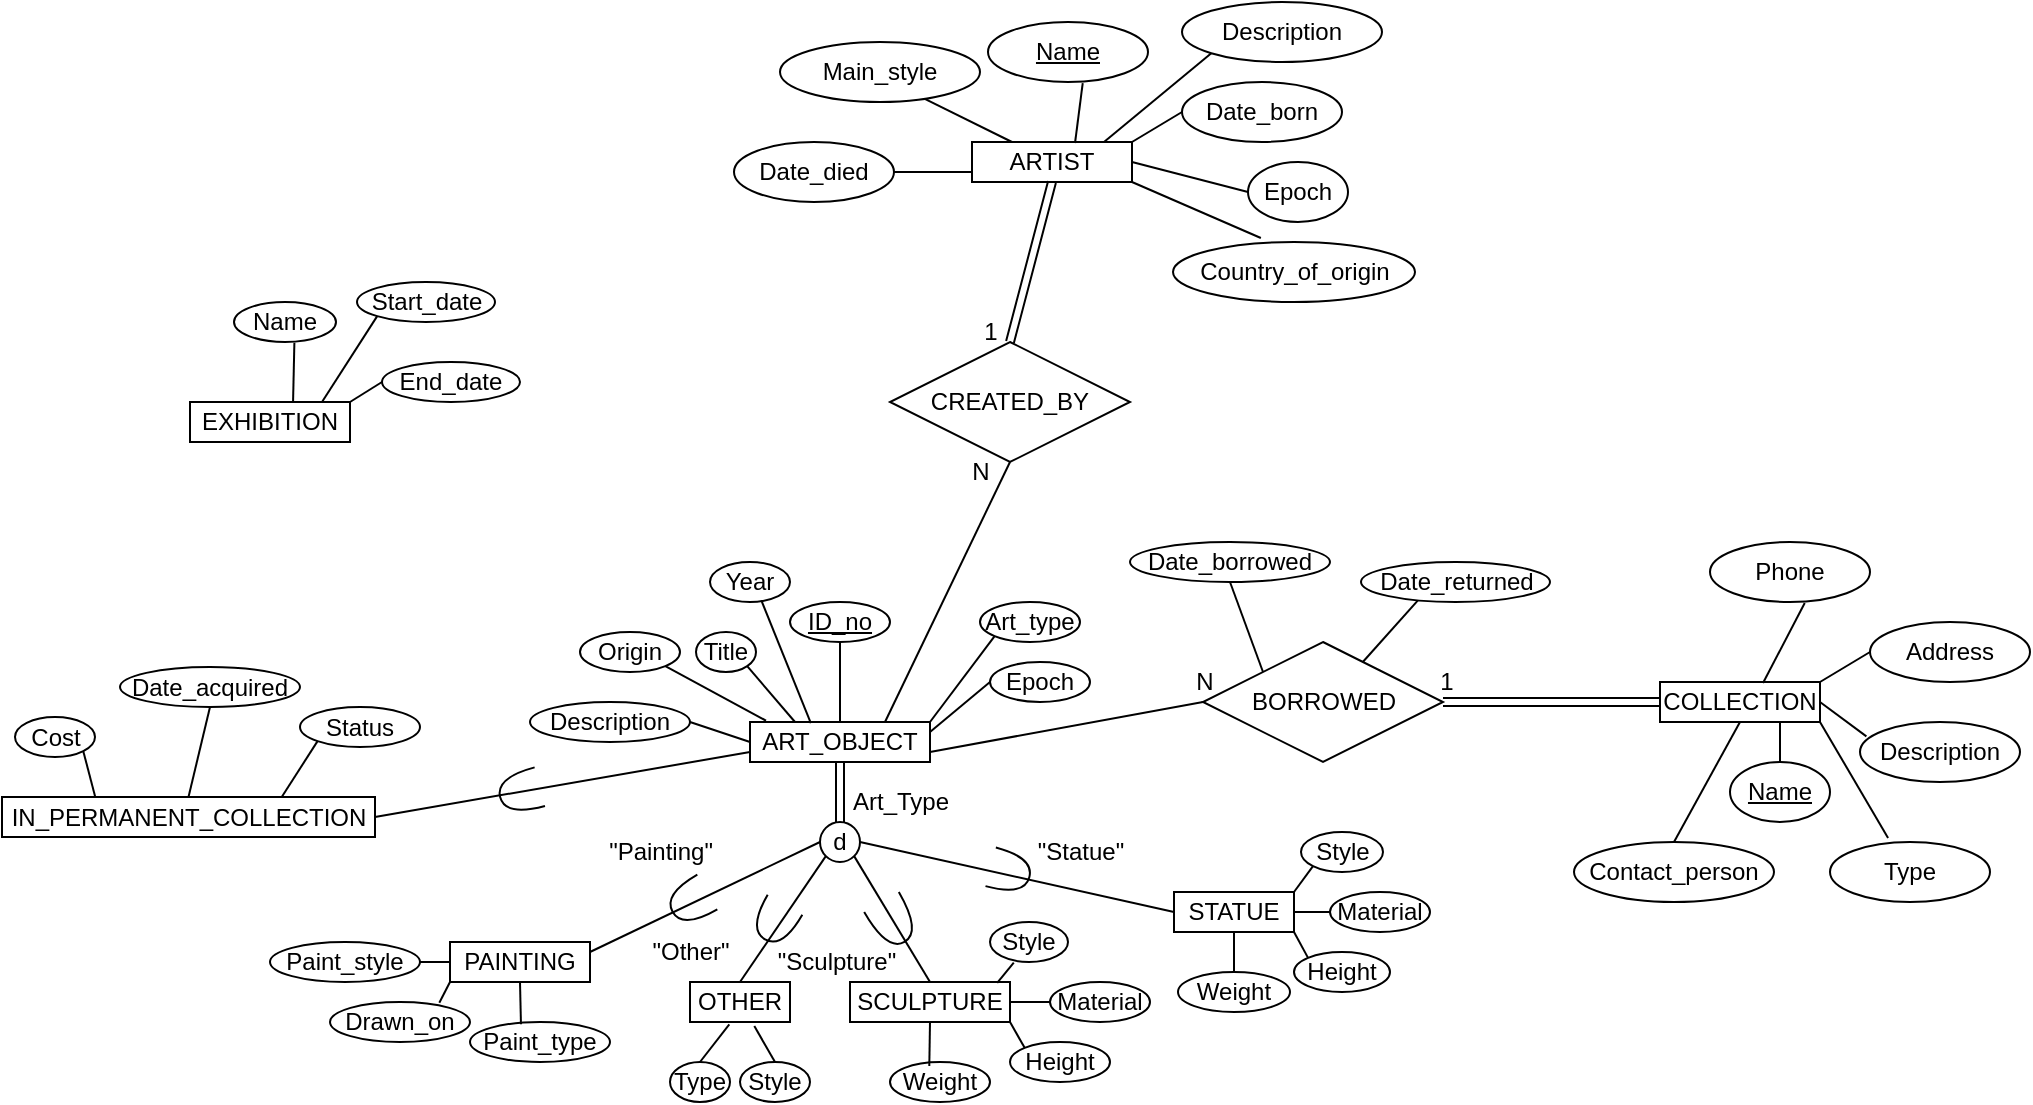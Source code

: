 <mxfile version="20.5.3" type="github">
  <diagram id="R2lEEEUBdFMjLlhIrx00" name="Page-1">
    <mxGraphModel dx="1671" dy="436" grid="1" gridSize="10" guides="1" tooltips="1" connect="1" arrows="1" fold="1" page="1" pageScale="1" pageWidth="850" pageHeight="1100" math="0" shadow="0" extFonts="Permanent Marker^https://fonts.googleapis.com/css?family=Permanent+Marker">
      <root>
        <mxCell id="0" />
        <mxCell id="1" parent="0" />
        <mxCell id="aG9_IfBSH0ol4kUv04LN-1" value="ART_OBJECT" style="rounded=0;whiteSpace=wrap;html=1;" parent="1" vertex="1">
          <mxGeometry x="14" y="570" width="90" height="20" as="geometry" />
        </mxCell>
        <mxCell id="aG9_IfBSH0ol4kUv04LN-3" value="ID_no" style="ellipse;whiteSpace=wrap;html=1;align=center;fontStyle=4;" parent="1" vertex="1">
          <mxGeometry x="34" y="510" width="50" height="20" as="geometry" />
        </mxCell>
        <mxCell id="aG9_IfBSH0ol4kUv04LN-5" value="Year" style="ellipse;whiteSpace=wrap;html=1;align=center;" parent="1" vertex="1">
          <mxGeometry x="-6" y="490" width="40" height="20" as="geometry" />
        </mxCell>
        <mxCell id="aG9_IfBSH0ol4kUv04LN-6" value="Title" style="ellipse;whiteSpace=wrap;html=1;" parent="1" vertex="1">
          <mxGeometry x="-13" y="525" width="30" height="20" as="geometry" />
        </mxCell>
        <mxCell id="aG9_IfBSH0ol4kUv04LN-8" value="Description" style="ellipse;whiteSpace=wrap;html=1;" parent="1" vertex="1">
          <mxGeometry x="-96" y="560" width="80" height="20" as="geometry" />
        </mxCell>
        <mxCell id="aG9_IfBSH0ol4kUv04LN-10" value="" style="endArrow=none;html=1;rounded=0;exitX=1;exitY=0.5;exitDx=0;exitDy=0;entryX=0;entryY=0.5;entryDx=0;entryDy=0;" parent="1" source="aG9_IfBSH0ol4kUv04LN-8" target="aG9_IfBSH0ol4kUv04LN-1" edge="1">
          <mxGeometry width="50" height="50" relative="1" as="geometry">
            <mxPoint x="-16" y="720" as="sourcePoint" />
            <mxPoint x="34" y="670" as="targetPoint" />
          </mxGeometry>
        </mxCell>
        <mxCell id="aG9_IfBSH0ol4kUv04LN-12" value="" style="endArrow=none;html=1;rounded=0;entryX=0.5;entryY=1;entryDx=0;entryDy=0;exitX=0.5;exitY=0;exitDx=0;exitDy=0;" parent="1" source="aG9_IfBSH0ol4kUv04LN-1" target="aG9_IfBSH0ol4kUv04LN-3" edge="1">
          <mxGeometry width="50" height="50" relative="1" as="geometry">
            <mxPoint x="-16" y="720" as="sourcePoint" />
            <mxPoint x="34" y="670" as="targetPoint" />
          </mxGeometry>
        </mxCell>
        <mxCell id="aG9_IfBSH0ol4kUv04LN-15" value="PAINTING" style="rounded=0;whiteSpace=wrap;html=1;" parent="1" vertex="1">
          <mxGeometry x="-136" y="680" width="70" height="20" as="geometry" />
        </mxCell>
        <mxCell id="aG9_IfBSH0ol4kUv04LN-16" value="SCULPTURE" style="rounded=0;whiteSpace=wrap;html=1;" parent="1" vertex="1">
          <mxGeometry x="64" y="700" width="80" height="20" as="geometry" />
        </mxCell>
        <mxCell id="aG9_IfBSH0ol4kUv04LN-17" value="STATUE" style="rounded=0;whiteSpace=wrap;html=1;" parent="1" vertex="1">
          <mxGeometry x="226" y="655" width="60" height="20" as="geometry" />
        </mxCell>
        <mxCell id="aG9_IfBSH0ol4kUv04LN-18" value="Paint_type" style="ellipse;whiteSpace=wrap;html=1;" parent="1" vertex="1">
          <mxGeometry x="-126" y="720" width="70" height="20" as="geometry" />
        </mxCell>
        <mxCell id="aG9_IfBSH0ol4kUv04LN-19" value="Paint_style" style="ellipse;whiteSpace=wrap;html=1;" parent="1" vertex="1">
          <mxGeometry x="-226" y="680" width="75" height="20" as="geometry" />
        </mxCell>
        <mxCell id="aG9_IfBSH0ol4kUv04LN-20" value="Drawn_on" style="ellipse;whiteSpace=wrap;html=1;" parent="1" vertex="1">
          <mxGeometry x="-196" y="710" width="70" height="20" as="geometry" />
        </mxCell>
        <mxCell id="aG9_IfBSH0ol4kUv04LN-21" value="" style="endArrow=none;html=1;rounded=0;exitX=1;exitY=0.5;exitDx=0;exitDy=0;entryX=0;entryY=0.5;entryDx=0;entryDy=0;" parent="1" source="aG9_IfBSH0ol4kUv04LN-19" target="aG9_IfBSH0ol4kUv04LN-15" edge="1">
          <mxGeometry width="50" height="50" relative="1" as="geometry">
            <mxPoint x="-76" y="780" as="sourcePoint" />
            <mxPoint x="-26" y="730" as="targetPoint" />
          </mxGeometry>
        </mxCell>
        <mxCell id="aG9_IfBSH0ol4kUv04LN-22" value="" style="endArrow=none;html=1;rounded=0;exitX=0.781;exitY=0.017;exitDx=0;exitDy=0;exitPerimeter=0;entryX=0;entryY=1;entryDx=0;entryDy=0;" parent="1" source="aG9_IfBSH0ol4kUv04LN-20" target="aG9_IfBSH0ol4kUv04LN-15" edge="1">
          <mxGeometry width="50" height="50" relative="1" as="geometry">
            <mxPoint x="-76" y="780" as="sourcePoint" />
            <mxPoint x="-26" y="730" as="targetPoint" />
          </mxGeometry>
        </mxCell>
        <mxCell id="aG9_IfBSH0ol4kUv04LN-23" value="" style="endArrow=none;html=1;rounded=0;entryX=0.5;entryY=1;entryDx=0;entryDy=0;exitX=0.364;exitY=0.058;exitDx=0;exitDy=0;exitPerimeter=0;" parent="1" source="aG9_IfBSH0ol4kUv04LN-18" target="aG9_IfBSH0ol4kUv04LN-15" edge="1">
          <mxGeometry width="50" height="50" relative="1" as="geometry">
            <mxPoint x="-76" y="780" as="sourcePoint" />
            <mxPoint x="-26" y="730" as="targetPoint" />
          </mxGeometry>
        </mxCell>
        <mxCell id="aG9_IfBSH0ol4kUv04LN-24" value="Material" style="ellipse;whiteSpace=wrap;html=1;" parent="1" vertex="1">
          <mxGeometry x="164" y="700" width="50" height="20" as="geometry" />
        </mxCell>
        <mxCell id="aG9_IfBSH0ol4kUv04LN-25" value="Height" style="ellipse;whiteSpace=wrap;html=1;" parent="1" vertex="1">
          <mxGeometry x="144" y="730" width="50" height="20" as="geometry" />
        </mxCell>
        <mxCell id="aG9_IfBSH0ol4kUv04LN-26" value="Weight" style="ellipse;whiteSpace=wrap;html=1;" parent="1" vertex="1">
          <mxGeometry x="84" y="740" width="50" height="20" as="geometry" />
        </mxCell>
        <mxCell id="aG9_IfBSH0ol4kUv04LN-27" value="Style" style="ellipse;whiteSpace=wrap;html=1;" parent="1" vertex="1">
          <mxGeometry x="134" y="670" width="39" height="20" as="geometry" />
        </mxCell>
        <mxCell id="aG9_IfBSH0ol4kUv04LN-28" value="" style="endArrow=none;html=1;rounded=0;entryX=0.5;entryY=1;entryDx=0;entryDy=0;exitX=0.393;exitY=0.1;exitDx=0;exitDy=0;exitPerimeter=0;" parent="1" source="aG9_IfBSH0ol4kUv04LN-26" target="aG9_IfBSH0ol4kUv04LN-16" edge="1">
          <mxGeometry width="50" height="50" relative="1" as="geometry">
            <mxPoint x="64" y="840" as="sourcePoint" />
            <mxPoint x="114" y="790" as="targetPoint" />
          </mxGeometry>
        </mxCell>
        <mxCell id="aG9_IfBSH0ol4kUv04LN-29" value="" style="endArrow=none;html=1;rounded=0;entryX=1;entryY=1;entryDx=0;entryDy=0;exitX=0;exitY=0;exitDx=0;exitDy=0;" parent="1" source="aG9_IfBSH0ol4kUv04LN-25" target="aG9_IfBSH0ol4kUv04LN-16" edge="1">
          <mxGeometry width="50" height="50" relative="1" as="geometry">
            <mxPoint x="64" y="840" as="sourcePoint" />
            <mxPoint x="114" y="790" as="targetPoint" />
          </mxGeometry>
        </mxCell>
        <mxCell id="aG9_IfBSH0ol4kUv04LN-30" value="" style="endArrow=none;html=1;rounded=0;entryX=1;entryY=0.5;entryDx=0;entryDy=0;exitX=0;exitY=0.5;exitDx=0;exitDy=0;" parent="1" source="aG9_IfBSH0ol4kUv04LN-24" target="aG9_IfBSH0ol4kUv04LN-16" edge="1">
          <mxGeometry width="50" height="50" relative="1" as="geometry">
            <mxPoint x="64" y="840" as="sourcePoint" />
            <mxPoint x="114" y="790" as="targetPoint" />
          </mxGeometry>
        </mxCell>
        <mxCell id="aG9_IfBSH0ol4kUv04LN-31" value="" style="endArrow=none;html=1;rounded=0;entryX=0.305;entryY=1.017;entryDx=0;entryDy=0;entryPerimeter=0;exitX=0.92;exitY=0.02;exitDx=0;exitDy=0;exitPerimeter=0;" parent="1" source="aG9_IfBSH0ol4kUv04LN-16" target="aG9_IfBSH0ol4kUv04LN-27" edge="1">
          <mxGeometry width="50" height="50" relative="1" as="geometry">
            <mxPoint x="64" y="840" as="sourcePoint" />
            <mxPoint x="114" y="790" as="targetPoint" />
          </mxGeometry>
        </mxCell>
        <mxCell id="aG9_IfBSH0ol4kUv04LN-32" value="OTHER" style="rounded=0;whiteSpace=wrap;html=1;" parent="1" vertex="1">
          <mxGeometry x="-16" y="700" width="50" height="20" as="geometry" />
        </mxCell>
        <mxCell id="aG9_IfBSH0ol4kUv04LN-33" value="Type" style="ellipse;whiteSpace=wrap;html=1;" parent="1" vertex="1">
          <mxGeometry x="-26" y="740" width="30" height="20" as="geometry" />
        </mxCell>
        <mxCell id="aG9_IfBSH0ol4kUv04LN-35" value="Style" style="ellipse;whiteSpace=wrap;html=1;" parent="1" vertex="1">
          <mxGeometry x="9" y="740" width="35" height="20" as="geometry" />
        </mxCell>
        <mxCell id="aG9_IfBSH0ol4kUv04LN-36" value="" style="endArrow=none;html=1;rounded=0;exitX=0.5;exitY=0;exitDx=0;exitDy=0;entryX=0.393;entryY=1.058;entryDx=0;entryDy=0;entryPerimeter=0;" parent="1" source="aG9_IfBSH0ol4kUv04LN-33" target="aG9_IfBSH0ol4kUv04LN-32" edge="1">
          <mxGeometry width="50" height="50" relative="1" as="geometry">
            <mxPoint x="24" y="750" as="sourcePoint" />
            <mxPoint x="74" y="700" as="targetPoint" />
          </mxGeometry>
        </mxCell>
        <mxCell id="aG9_IfBSH0ol4kUv04LN-37" value="" style="endArrow=none;html=1;rounded=0;exitX=0.5;exitY=0;exitDx=0;exitDy=0;entryX=0.643;entryY=1.1;entryDx=0;entryDy=0;entryPerimeter=0;" parent="1" source="aG9_IfBSH0ol4kUv04LN-35" target="aG9_IfBSH0ol4kUv04LN-32" edge="1">
          <mxGeometry width="50" height="50" relative="1" as="geometry">
            <mxPoint x="24" y="750" as="sourcePoint" />
            <mxPoint x="74" y="700" as="targetPoint" />
          </mxGeometry>
        </mxCell>
        <mxCell id="4bkVH7N1i63I4MIoj6SS-14" value="COLLECTION" style="rounded=0;whiteSpace=wrap;html=1;" parent="1" vertex="1">
          <mxGeometry x="469" y="550" width="80" height="20" as="geometry" />
        </mxCell>
        <mxCell id="4bkVH7N1i63I4MIoj6SS-15" value="Contact_person" style="ellipse;whiteSpace=wrap;html=1;align=center;" parent="1" vertex="1">
          <mxGeometry x="426" y="630" width="100" height="30" as="geometry" />
        </mxCell>
        <mxCell id="4bkVH7N1i63I4MIoj6SS-16" value="Phone" style="ellipse;whiteSpace=wrap;html=1;align=center;" parent="1" vertex="1">
          <mxGeometry x="494" y="480" width="80" height="30" as="geometry" />
        </mxCell>
        <mxCell id="4bkVH7N1i63I4MIoj6SS-17" value="Address" style="ellipse;whiteSpace=wrap;html=1;align=center;" parent="1" vertex="1">
          <mxGeometry x="574" y="520" width="80" height="30" as="geometry" />
        </mxCell>
        <mxCell id="4bkVH7N1i63I4MIoj6SS-18" value="Description" style="ellipse;whiteSpace=wrap;html=1;align=center;" parent="1" vertex="1">
          <mxGeometry x="569" y="570" width="80" height="30" as="geometry" />
        </mxCell>
        <mxCell id="4bkVH7N1i63I4MIoj6SS-19" value="Type" style="ellipse;whiteSpace=wrap;html=1;align=center;" parent="1" vertex="1">
          <mxGeometry x="554" y="630" width="80" height="30" as="geometry" />
        </mxCell>
        <mxCell id="4bkVH7N1i63I4MIoj6SS-20" value="&lt;u&gt;Name&lt;/u&gt;" style="ellipse;whiteSpace=wrap;html=1;align=center;" parent="1" vertex="1">
          <mxGeometry x="504" y="590" width="50" height="30" as="geometry" />
        </mxCell>
        <mxCell id="4bkVH7N1i63I4MIoj6SS-21" value="" style="endArrow=none;html=1;rounded=0;exitX=0.5;exitY=0;exitDx=0;exitDy=0;entryX=0.5;entryY=1;entryDx=0;entryDy=0;" parent="1" source="4bkVH7N1i63I4MIoj6SS-15" target="4bkVH7N1i63I4MIoj6SS-14" edge="1">
          <mxGeometry relative="1" as="geometry">
            <mxPoint x="454" y="606" as="sourcePoint" />
            <mxPoint x="534" y="576" as="targetPoint" />
          </mxGeometry>
        </mxCell>
        <mxCell id="4bkVH7N1i63I4MIoj6SS-22" value="" style="endArrow=none;html=1;rounded=0;entryX=0.5;entryY=0;entryDx=0;entryDy=0;exitX=0.75;exitY=1;exitDx=0;exitDy=0;" parent="1" source="4bkVH7N1i63I4MIoj6SS-14" target="4bkVH7N1i63I4MIoj6SS-20" edge="1">
          <mxGeometry relative="1" as="geometry">
            <mxPoint x="374" y="576" as="sourcePoint" />
            <mxPoint x="534" y="576" as="targetPoint" />
          </mxGeometry>
        </mxCell>
        <mxCell id="4bkVH7N1i63I4MIoj6SS-23" value="" style="endArrow=none;html=1;rounded=0;exitX=0.363;exitY=-0.067;exitDx=0;exitDy=0;exitPerimeter=0;entryX=1;entryY=1;entryDx=0;entryDy=0;" parent="1" source="4bkVH7N1i63I4MIoj6SS-19" target="4bkVH7N1i63I4MIoj6SS-14" edge="1">
          <mxGeometry relative="1" as="geometry">
            <mxPoint x="374" y="576" as="sourcePoint" />
            <mxPoint x="534" y="576" as="targetPoint" />
          </mxGeometry>
        </mxCell>
        <mxCell id="4bkVH7N1i63I4MIoj6SS-24" value="" style="endArrow=none;html=1;rounded=0;exitX=0.644;exitY=0.025;exitDx=0;exitDy=0;exitPerimeter=0;entryX=0.592;entryY=1.017;entryDx=0;entryDy=0;entryPerimeter=0;" parent="1" source="4bkVH7N1i63I4MIoj6SS-14" target="4bkVH7N1i63I4MIoj6SS-16" edge="1">
          <mxGeometry relative="1" as="geometry">
            <mxPoint x="374" y="576" as="sourcePoint" />
            <mxPoint x="534" y="576" as="targetPoint" />
          </mxGeometry>
        </mxCell>
        <mxCell id="4bkVH7N1i63I4MIoj6SS-25" value="" style="endArrow=none;html=1;rounded=0;exitX=1;exitY=0;exitDx=0;exitDy=0;entryX=0;entryY=0.5;entryDx=0;entryDy=0;" parent="1" source="4bkVH7N1i63I4MIoj6SS-14" target="4bkVH7N1i63I4MIoj6SS-17" edge="1">
          <mxGeometry relative="1" as="geometry">
            <mxPoint x="374" y="576" as="sourcePoint" />
            <mxPoint x="534" y="576" as="targetPoint" />
          </mxGeometry>
        </mxCell>
        <mxCell id="4bkVH7N1i63I4MIoj6SS-26" value="" style="endArrow=none;html=1;rounded=0;exitX=1;exitY=0.5;exitDx=0;exitDy=0;entryX=0.04;entryY=0.239;entryDx=0;entryDy=0;entryPerimeter=0;" parent="1" source="4bkVH7N1i63I4MIoj6SS-14" target="4bkVH7N1i63I4MIoj6SS-18" edge="1">
          <mxGeometry relative="1" as="geometry">
            <mxPoint x="374" y="576" as="sourcePoint" />
            <mxPoint x="534" y="576" as="targetPoint" />
          </mxGeometry>
        </mxCell>
        <mxCell id="4bkVH7N1i63I4MIoj6SS-27" value="ARTIST" style="rounded=0;whiteSpace=wrap;html=1;" parent="1" vertex="1">
          <mxGeometry x="125" y="280" width="80" height="20" as="geometry" />
        </mxCell>
        <mxCell id="4bkVH7N1i63I4MIoj6SS-28" value="Main_style" style="ellipse;whiteSpace=wrap;html=1;align=center;" parent="1" vertex="1">
          <mxGeometry x="29" y="230" width="100" height="30" as="geometry" />
        </mxCell>
        <mxCell id="4bkVH7N1i63I4MIoj6SS-29" value="&lt;u&gt;Name&lt;/u&gt;" style="ellipse;whiteSpace=wrap;html=1;align=center;" parent="1" vertex="1">
          <mxGeometry x="133" y="220" width="80" height="30" as="geometry" />
        </mxCell>
        <mxCell id="4bkVH7N1i63I4MIoj6SS-30" value="Date_born" style="ellipse;whiteSpace=wrap;html=1;align=center;" parent="1" vertex="1">
          <mxGeometry x="230" y="250" width="80" height="30" as="geometry" />
        </mxCell>
        <mxCell id="4bkVH7N1i63I4MIoj6SS-31" value="Date_died" style="ellipse;whiteSpace=wrap;html=1;align=center;" parent="1" vertex="1">
          <mxGeometry x="6" y="280" width="80" height="30" as="geometry" />
        </mxCell>
        <mxCell id="4bkVH7N1i63I4MIoj6SS-32" value="Country_of_origin" style="ellipse;whiteSpace=wrap;html=1;align=center;" parent="1" vertex="1">
          <mxGeometry x="225.5" y="330" width="121" height="30" as="geometry" />
        </mxCell>
        <mxCell id="4bkVH7N1i63I4MIoj6SS-33" value="Epoch" style="ellipse;whiteSpace=wrap;html=1;align=center;" parent="1" vertex="1">
          <mxGeometry x="263" y="290" width="50" height="30" as="geometry" />
        </mxCell>
        <mxCell id="4bkVH7N1i63I4MIoj6SS-36" value="" style="endArrow=none;html=1;rounded=0;exitX=0.363;exitY=-0.067;exitDx=0;exitDy=0;exitPerimeter=0;entryX=1;entryY=1;entryDx=0;entryDy=0;" parent="1" source="4bkVH7N1i63I4MIoj6SS-32" target="4bkVH7N1i63I4MIoj6SS-27" edge="1">
          <mxGeometry relative="1" as="geometry">
            <mxPoint x="30" y="306" as="sourcePoint" />
            <mxPoint x="190" y="306" as="targetPoint" />
          </mxGeometry>
        </mxCell>
        <mxCell id="4bkVH7N1i63I4MIoj6SS-37" value="" style="endArrow=none;html=1;rounded=0;exitX=0.644;exitY=0.025;exitDx=0;exitDy=0;exitPerimeter=0;entryX=0.592;entryY=1.017;entryDx=0;entryDy=0;entryPerimeter=0;" parent="1" source="4bkVH7N1i63I4MIoj6SS-27" target="4bkVH7N1i63I4MIoj6SS-29" edge="1">
          <mxGeometry relative="1" as="geometry">
            <mxPoint x="30" y="306" as="sourcePoint" />
            <mxPoint x="190" y="306" as="targetPoint" />
          </mxGeometry>
        </mxCell>
        <mxCell id="4bkVH7N1i63I4MIoj6SS-38" value="" style="endArrow=none;html=1;rounded=0;exitX=1;exitY=0;exitDx=0;exitDy=0;entryX=0;entryY=0.5;entryDx=0;entryDy=0;" parent="1" source="4bkVH7N1i63I4MIoj6SS-27" target="4bkVH7N1i63I4MIoj6SS-30" edge="1">
          <mxGeometry relative="1" as="geometry">
            <mxPoint x="30" y="306" as="sourcePoint" />
            <mxPoint x="190" y="306" as="targetPoint" />
          </mxGeometry>
        </mxCell>
        <mxCell id="4bkVH7N1i63I4MIoj6SS-41" value="Description" style="ellipse;whiteSpace=wrap;html=1;align=center;" parent="1" vertex="1">
          <mxGeometry x="230" y="210" width="100" height="30" as="geometry" />
        </mxCell>
        <mxCell id="4bkVH7N1i63I4MIoj6SS-42" value="" style="endArrow=none;html=1;rounded=0;entryX=0;entryY=1;entryDx=0;entryDy=0;" parent="1" target="4bkVH7N1i63I4MIoj6SS-41" edge="1">
          <mxGeometry relative="1" as="geometry">
            <mxPoint x="191" y="280" as="sourcePoint" />
            <mxPoint x="261" y="380" as="targetPoint" />
          </mxGeometry>
        </mxCell>
        <mxCell id="4bkVH7N1i63I4MIoj6SS-43" value="EXHIBITION" style="rounded=0;whiteSpace=wrap;html=1;" parent="1" vertex="1">
          <mxGeometry x="-266" y="410" width="80" height="20" as="geometry" />
        </mxCell>
        <mxCell id="4bkVH7N1i63I4MIoj6SS-45" value="Name" style="ellipse;whiteSpace=wrap;html=1;align=center;" parent="1" vertex="1">
          <mxGeometry x="-244" y="360" width="51" height="20" as="geometry" />
        </mxCell>
        <mxCell id="4bkVH7N1i63I4MIoj6SS-46" value="End_date" style="ellipse;whiteSpace=wrap;html=1;align=center;" parent="1" vertex="1">
          <mxGeometry x="-170" y="390" width="69" height="20" as="geometry" />
        </mxCell>
        <mxCell id="4bkVH7N1i63I4MIoj6SS-53" value="" style="endArrow=none;html=1;rounded=0;exitX=0.644;exitY=0.025;exitDx=0;exitDy=0;exitPerimeter=0;entryX=0.592;entryY=1.017;entryDx=0;entryDy=0;entryPerimeter=0;" parent="1" source="4bkVH7N1i63I4MIoj6SS-43" target="4bkVH7N1i63I4MIoj6SS-45" edge="1">
          <mxGeometry relative="1" as="geometry">
            <mxPoint x="-361" y="436" as="sourcePoint" />
            <mxPoint x="-201" y="436" as="targetPoint" />
          </mxGeometry>
        </mxCell>
        <mxCell id="4bkVH7N1i63I4MIoj6SS-54" value="" style="endArrow=none;html=1;rounded=0;exitX=1;exitY=0;exitDx=0;exitDy=0;entryX=0;entryY=0.5;entryDx=0;entryDy=0;" parent="1" source="4bkVH7N1i63I4MIoj6SS-43" target="4bkVH7N1i63I4MIoj6SS-46" edge="1">
          <mxGeometry relative="1" as="geometry">
            <mxPoint x="-361" y="436" as="sourcePoint" />
            <mxPoint x="-201" y="436" as="targetPoint" />
          </mxGeometry>
        </mxCell>
        <mxCell id="4bkVH7N1i63I4MIoj6SS-56" value="Start_date" style="ellipse;whiteSpace=wrap;html=1;align=center;" parent="1" vertex="1">
          <mxGeometry x="-182.5" y="350" width="69" height="20" as="geometry" />
        </mxCell>
        <mxCell id="4bkVH7N1i63I4MIoj6SS-57" value="" style="endArrow=none;html=1;rounded=0;entryX=0;entryY=1;entryDx=0;entryDy=0;" parent="1" target="4bkVH7N1i63I4MIoj6SS-56" edge="1">
          <mxGeometry relative="1" as="geometry">
            <mxPoint x="-200" y="410" as="sourcePoint" />
            <mxPoint x="-130" y="510" as="targetPoint" />
          </mxGeometry>
        </mxCell>
        <mxCell id="KF6m2OH61NZoIcK5nzoi-1" value="Art_type" style="ellipse;whiteSpace=wrap;html=1;" parent="1" vertex="1">
          <mxGeometry x="129" y="510" width="50" height="20" as="geometry" />
        </mxCell>
        <mxCell id="KF6m2OH61NZoIcK5nzoi-3" value="Weight" style="ellipse;whiteSpace=wrap;html=1;" parent="1" vertex="1">
          <mxGeometry x="228" y="695" width="56" height="20" as="geometry" />
        </mxCell>
        <mxCell id="KF6m2OH61NZoIcK5nzoi-4" value="Height" style="ellipse;whiteSpace=wrap;html=1;" parent="1" vertex="1">
          <mxGeometry x="286" y="685" width="48" height="20" as="geometry" />
        </mxCell>
        <mxCell id="KF6m2OH61NZoIcK5nzoi-5" value="Material" style="ellipse;whiteSpace=wrap;html=1;" parent="1" vertex="1">
          <mxGeometry x="304" y="655" width="50" height="20" as="geometry" />
        </mxCell>
        <mxCell id="KF6m2OH61NZoIcK5nzoi-6" value="Style" style="ellipse;whiteSpace=wrap;html=1;" parent="1" vertex="1">
          <mxGeometry x="289.5" y="625" width="41" height="20" as="geometry" />
        </mxCell>
        <mxCell id="KF6m2OH61NZoIcK5nzoi-7" value="" style="endArrow=none;html=1;rounded=0;entryX=0.5;entryY=1;entryDx=0;entryDy=0;exitX=0.5;exitY=0;exitDx=0;exitDy=0;" parent="1" source="KF6m2OH61NZoIcK5nzoi-3" target="aG9_IfBSH0ol4kUv04LN-17" edge="1">
          <mxGeometry width="50" height="50" relative="1" as="geometry">
            <mxPoint x="24" y="755" as="sourcePoint" />
            <mxPoint x="74" y="705" as="targetPoint" />
          </mxGeometry>
        </mxCell>
        <mxCell id="KF6m2OH61NZoIcK5nzoi-8" value="" style="endArrow=none;html=1;rounded=0;entryX=1;entryY=1;entryDx=0;entryDy=0;exitX=0;exitY=0;exitDx=0;exitDy=0;" parent="1" source="KF6m2OH61NZoIcK5nzoi-4" target="aG9_IfBSH0ol4kUv04LN-17" edge="1">
          <mxGeometry width="50" height="50" relative="1" as="geometry">
            <mxPoint x="214" y="755" as="sourcePoint" />
            <mxPoint x="264" y="705" as="targetPoint" />
          </mxGeometry>
        </mxCell>
        <mxCell id="KF6m2OH61NZoIcK5nzoi-9" value="" style="endArrow=none;html=1;rounded=0;entryX=1;entryY=0.5;entryDx=0;entryDy=0;exitX=0;exitY=0.5;exitDx=0;exitDy=0;" parent="1" source="KF6m2OH61NZoIcK5nzoi-5" target="aG9_IfBSH0ol4kUv04LN-17" edge="1">
          <mxGeometry width="50" height="50" relative="1" as="geometry">
            <mxPoint x="214" y="755" as="sourcePoint" />
            <mxPoint x="264" y="705" as="targetPoint" />
          </mxGeometry>
        </mxCell>
        <mxCell id="KF6m2OH61NZoIcK5nzoi-10" value="" style="endArrow=none;html=1;rounded=0;entryX=0;entryY=1;entryDx=0;entryDy=0;exitX=1;exitY=0;exitDx=0;exitDy=0;" parent="1" source="aG9_IfBSH0ol4kUv04LN-17" target="KF6m2OH61NZoIcK5nzoi-6" edge="1">
          <mxGeometry width="50" height="50" relative="1" as="geometry">
            <mxPoint x="214" y="755" as="sourcePoint" />
            <mxPoint x="264" y="705" as="targetPoint" />
          </mxGeometry>
        </mxCell>
        <mxCell id="KF6m2OH61NZoIcK5nzoi-11" value="Epoch" style="ellipse;whiteSpace=wrap;html=1;" parent="1" vertex="1">
          <mxGeometry x="134" y="540" width="50" height="20" as="geometry" />
        </mxCell>
        <mxCell id="KF6m2OH61NZoIcK5nzoi-12" value="Origin" style="ellipse;whiteSpace=wrap;html=1;" parent="1" vertex="1">
          <mxGeometry x="-71" y="525" width="50" height="20" as="geometry" />
        </mxCell>
        <mxCell id="KF6m2OH61NZoIcK5nzoi-13" value="" style="endArrow=none;html=1;rounded=0;entryX=1;entryY=1;entryDx=0;entryDy=0;exitX=0.089;exitY=-0.033;exitDx=0;exitDy=0;exitPerimeter=0;" parent="1" source="aG9_IfBSH0ol4kUv04LN-1" target="KF6m2OH61NZoIcK5nzoi-12" edge="1">
          <mxGeometry width="50" height="50" relative="1" as="geometry">
            <mxPoint x="74" y="680" as="sourcePoint" />
            <mxPoint x="124" y="630" as="targetPoint" />
          </mxGeometry>
        </mxCell>
        <mxCell id="KF6m2OH61NZoIcK5nzoi-14" value="" style="endArrow=none;html=1;rounded=0;entryX=1;entryY=1;entryDx=0;entryDy=0;exitX=0.25;exitY=0;exitDx=0;exitDy=0;" parent="1" source="aG9_IfBSH0ol4kUv04LN-1" target="aG9_IfBSH0ol4kUv04LN-6" edge="1">
          <mxGeometry width="50" height="50" relative="1" as="geometry">
            <mxPoint x="74" y="680" as="sourcePoint" />
            <mxPoint x="124" y="630" as="targetPoint" />
          </mxGeometry>
        </mxCell>
        <mxCell id="KF6m2OH61NZoIcK5nzoi-16" value="" style="endArrow=none;html=1;rounded=0;entryX=0;entryY=1;entryDx=0;entryDy=0;exitX=1;exitY=0;exitDx=0;exitDy=0;" parent="1" source="aG9_IfBSH0ol4kUv04LN-1" target="KF6m2OH61NZoIcK5nzoi-1" edge="1">
          <mxGeometry width="50" height="50" relative="1" as="geometry">
            <mxPoint x="74" y="680" as="sourcePoint" />
            <mxPoint x="124" y="630" as="targetPoint" />
          </mxGeometry>
        </mxCell>
        <mxCell id="KF6m2OH61NZoIcK5nzoi-17" value="" style="endArrow=none;html=1;rounded=0;entryX=0;entryY=0.5;entryDx=0;entryDy=0;exitX=1;exitY=0.25;exitDx=0;exitDy=0;" parent="1" source="aG9_IfBSH0ol4kUv04LN-1" target="KF6m2OH61NZoIcK5nzoi-11" edge="1">
          <mxGeometry width="50" height="50" relative="1" as="geometry">
            <mxPoint x="74" y="680" as="sourcePoint" />
            <mxPoint x="124" y="630" as="targetPoint" />
          </mxGeometry>
        </mxCell>
        <mxCell id="KF6m2OH61NZoIcK5nzoi-18" value="IN_PERMANENT_COLLECTION" style="rounded=0;whiteSpace=wrap;html=1;" parent="1" vertex="1">
          <mxGeometry x="-360" y="607.5" width="186.5" height="20" as="geometry" />
        </mxCell>
        <mxCell id="KF6m2OH61NZoIcK5nzoi-19" value="Date_acquired" style="ellipse;whiteSpace=wrap;html=1;" parent="1" vertex="1">
          <mxGeometry x="-301" y="542.5" width="90" height="20" as="geometry" />
        </mxCell>
        <mxCell id="KF6m2OH61NZoIcK5nzoi-20" value="Status" style="ellipse;whiteSpace=wrap;html=1;" parent="1" vertex="1">
          <mxGeometry x="-211" y="562.5" width="60" height="20" as="geometry" />
        </mxCell>
        <mxCell id="KF6m2OH61NZoIcK5nzoi-21" value="Cost" style="ellipse;whiteSpace=wrap;html=1;" parent="1" vertex="1">
          <mxGeometry x="-353.5" y="567.5" width="40" height="20" as="geometry" />
        </mxCell>
        <mxCell id="KF6m2OH61NZoIcK5nzoi-26" value="BORROWED" style="shape=rhombus;perimeter=rhombusPerimeter;whiteSpace=wrap;html=1;align=center;" parent="1" vertex="1">
          <mxGeometry x="240.5" y="530" width="120" height="60" as="geometry" />
        </mxCell>
        <mxCell id="KF6m2OH61NZoIcK5nzoi-27" value="" style="endArrow=none;html=1;rounded=0;entryX=0;entryY=0.5;entryDx=0;entryDy=0;exitX=1;exitY=0.75;exitDx=0;exitDy=0;" parent="1" source="aG9_IfBSH0ol4kUv04LN-1" target="KF6m2OH61NZoIcK5nzoi-26" edge="1">
          <mxGeometry relative="1" as="geometry">
            <mxPoint x="34" y="700" as="sourcePoint" />
            <mxPoint x="194" y="700" as="targetPoint" />
          </mxGeometry>
        </mxCell>
        <mxCell id="KF6m2OH61NZoIcK5nzoi-28" value="" style="endArrow=none;html=1;rounded=0;entryX=0.642;entryY=0.961;entryDx=0;entryDy=0;entryPerimeter=0;exitX=0.338;exitY=0.026;exitDx=0;exitDy=0;exitPerimeter=0;" parent="1" source="aG9_IfBSH0ol4kUv04LN-1" target="aG9_IfBSH0ol4kUv04LN-5" edge="1">
          <mxGeometry width="50" height="50" relative="1" as="geometry">
            <mxPoint x="14" y="730" as="sourcePoint" />
            <mxPoint x="64" y="680" as="targetPoint" />
          </mxGeometry>
        </mxCell>
        <mxCell id="KF6m2OH61NZoIcK5nzoi-30" value="" style="shape=link;html=1;rounded=0;exitX=1;exitY=0.5;exitDx=0;exitDy=0;entryX=0;entryY=0.5;entryDx=0;entryDy=0;" parent="1" source="KF6m2OH61NZoIcK5nzoi-26" target="4bkVH7N1i63I4MIoj6SS-14" edge="1">
          <mxGeometry width="100" relative="1" as="geometry">
            <mxPoint x="394" y="830" as="sourcePoint" />
            <mxPoint x="494" y="830" as="targetPoint" />
          </mxGeometry>
        </mxCell>
        <mxCell id="KF6m2OH61NZoIcK5nzoi-33" value="Date_borrowed" style="ellipse;whiteSpace=wrap;html=1;" parent="1" vertex="1">
          <mxGeometry x="204" y="480" width="100" height="20" as="geometry" />
        </mxCell>
        <mxCell id="KF6m2OH61NZoIcK5nzoi-34" value="Date_returned" style="ellipse;whiteSpace=wrap;html=1;" parent="1" vertex="1">
          <mxGeometry x="319.5" y="490" width="94.5" height="20" as="geometry" />
        </mxCell>
        <mxCell id="KF6m2OH61NZoIcK5nzoi-36" value="" style="endArrow=none;html=1;rounded=0;entryX=0.5;entryY=1;entryDx=0;entryDy=0;exitX=0;exitY=0;exitDx=0;exitDy=0;" parent="1" source="KF6m2OH61NZoIcK5nzoi-26" target="KF6m2OH61NZoIcK5nzoi-33" edge="1">
          <mxGeometry width="50" height="50" relative="1" as="geometry">
            <mxPoint x="254" y="640" as="sourcePoint" />
            <mxPoint x="304" y="590" as="targetPoint" />
          </mxGeometry>
        </mxCell>
        <mxCell id="KF6m2OH61NZoIcK5nzoi-37" value="" style="endArrow=none;html=1;rounded=0;entryX=0.3;entryY=0.967;entryDx=0;entryDy=0;entryPerimeter=0;exitX=0.665;exitY=0.169;exitDx=0;exitDy=0;exitPerimeter=0;" parent="1" source="KF6m2OH61NZoIcK5nzoi-26" target="KF6m2OH61NZoIcK5nzoi-34" edge="1">
          <mxGeometry width="50" height="50" relative="1" as="geometry">
            <mxPoint x="254" y="640" as="sourcePoint" />
            <mxPoint x="304" y="590" as="targetPoint" />
          </mxGeometry>
        </mxCell>
        <mxCell id="KF6m2OH61NZoIcK5nzoi-38" value="N" style="text;html=1;align=center;verticalAlign=middle;resizable=0;points=[];autosize=1;strokeColor=none;fillColor=none;" parent="1" vertex="1">
          <mxGeometry x="226" y="535" width="30" height="30" as="geometry" />
        </mxCell>
        <mxCell id="KF6m2OH61NZoIcK5nzoi-39" value="1" style="text;html=1;align=center;verticalAlign=middle;resizable=0;points=[];autosize=1;strokeColor=none;fillColor=none;" parent="1" vertex="1">
          <mxGeometry x="346.5" y="535" width="30" height="30" as="geometry" />
        </mxCell>
        <mxCell id="KF6m2OH61NZoIcK5nzoi-40" value="d" style="ellipse;whiteSpace=wrap;html=1;aspect=fixed;" parent="1" vertex="1">
          <mxGeometry x="49" y="620" width="20" height="20" as="geometry" />
        </mxCell>
        <mxCell id="KF6m2OH61NZoIcK5nzoi-41" value="" style="shape=link;html=1;rounded=0;exitX=0.5;exitY=1;exitDx=0;exitDy=0;entryX=0.5;entryY=0;entryDx=0;entryDy=0;" parent="1" source="aG9_IfBSH0ol4kUv04LN-1" target="KF6m2OH61NZoIcK5nzoi-40" edge="1">
          <mxGeometry width="100" relative="1" as="geometry">
            <mxPoint x="-6" y="690" as="sourcePoint" />
            <mxPoint x="94" y="690" as="targetPoint" />
          </mxGeometry>
        </mxCell>
        <mxCell id="KF6m2OH61NZoIcK5nzoi-43" value="" style="endArrow=none;html=1;rounded=0;entryX=0;entryY=0.5;entryDx=0;entryDy=0;exitX=1;exitY=0.25;exitDx=0;exitDy=0;" parent="1" source="aG9_IfBSH0ol4kUv04LN-15" target="KF6m2OH61NZoIcK5nzoi-40" edge="1">
          <mxGeometry width="50" height="50" relative="1" as="geometry">
            <mxPoint x="-76" y="750" as="sourcePoint" />
            <mxPoint x="-26" y="700" as="targetPoint" />
          </mxGeometry>
        </mxCell>
        <mxCell id="KF6m2OH61NZoIcK5nzoi-44" value="" style="endArrow=none;html=1;rounded=0;entryX=0;entryY=1;entryDx=0;entryDy=0;exitX=0.5;exitY=0;exitDx=0;exitDy=0;" parent="1" source="aG9_IfBSH0ol4kUv04LN-32" target="KF6m2OH61NZoIcK5nzoi-40" edge="1">
          <mxGeometry width="50" height="50" relative="1" as="geometry">
            <mxPoint x="-36" y="680" as="sourcePoint" />
            <mxPoint x="-26" y="700" as="targetPoint" />
          </mxGeometry>
        </mxCell>
        <mxCell id="KF6m2OH61NZoIcK5nzoi-45" value="" style="endArrow=none;html=1;rounded=0;exitX=0.5;exitY=0;exitDx=0;exitDy=0;entryX=1;entryY=1;entryDx=0;entryDy=0;" parent="1" source="aG9_IfBSH0ol4kUv04LN-16" target="KF6m2OH61NZoIcK5nzoi-40" edge="1">
          <mxGeometry width="50" height="50" relative="1" as="geometry">
            <mxPoint x="-76" y="750" as="sourcePoint" />
            <mxPoint x="74" y="640" as="targetPoint" />
          </mxGeometry>
        </mxCell>
        <mxCell id="KF6m2OH61NZoIcK5nzoi-46" value="" style="endArrow=none;html=1;rounded=0;entryX=0;entryY=0.5;entryDx=0;entryDy=0;exitX=1;exitY=0.5;exitDx=0;exitDy=0;" parent="1" source="KF6m2OH61NZoIcK5nzoi-40" target="aG9_IfBSH0ol4kUv04LN-17" edge="1">
          <mxGeometry width="50" height="50" relative="1" as="geometry">
            <mxPoint x="144" y="690" as="sourcePoint" />
            <mxPoint x="194" y="640" as="targetPoint" />
          </mxGeometry>
        </mxCell>
        <mxCell id="mKaLi4qA4PhpkIRhGY83-1" value="" style="shape=requiredInterface;html=1;verticalLabelPosition=bottom;sketch=0;rotation=-210;" vertex="1" parent="1">
          <mxGeometry x="-26" y="650" width="20" height="20" as="geometry" />
        </mxCell>
        <mxCell id="mKaLi4qA4PhpkIRhGY83-3" value="" style="shape=requiredInterface;html=1;verticalLabelPosition=bottom;sketch=0;rotation=120;" vertex="1" parent="1">
          <mxGeometry x="16.5" y="660" width="20" height="20" as="geometry" />
        </mxCell>
        <mxCell id="mKaLi4qA4PhpkIRhGY83-5" value="" style="shape=requiredInterface;html=1;verticalLabelPosition=bottom;sketch=0;rotation=60;" vertex="1" parent="1">
          <mxGeometry x="74" y="660" width="23" height="20" as="geometry" />
        </mxCell>
        <mxCell id="mKaLi4qA4PhpkIRhGY83-9" value="" style="shape=requiredInterface;html=1;verticalLabelPosition=bottom;sketch=0;rotation=15;" vertex="1" parent="1">
          <mxGeometry x="134" y="635" width="20" height="20" as="geometry" />
        </mxCell>
        <mxCell id="mKaLi4qA4PhpkIRhGY83-12" value="" style="endArrow=none;html=1;rounded=0;exitX=1;exitY=0.5;exitDx=0;exitDy=0;entryX=0;entryY=0.75;entryDx=0;entryDy=0;" edge="1" parent="1" source="4bkVH7N1i63I4MIoj6SS-31" target="4bkVH7N1i63I4MIoj6SS-27">
          <mxGeometry width="50" height="50" relative="1" as="geometry">
            <mxPoint x="351" y="380" as="sourcePoint" />
            <mxPoint x="401" y="330" as="targetPoint" />
          </mxGeometry>
        </mxCell>
        <mxCell id="mKaLi4qA4PhpkIRhGY83-13" value="Art_Type" style="text;html=1;align=center;verticalAlign=middle;resizable=0;points=[];autosize=1;strokeColor=none;fillColor=none;" vertex="1" parent="1">
          <mxGeometry x="54" y="595" width="70" height="30" as="geometry" />
        </mxCell>
        <mxCell id="mKaLi4qA4PhpkIRhGY83-15" value="&quot;Painting&quot;" style="text;html=1;align=center;verticalAlign=middle;resizable=0;points=[];autosize=1;strokeColor=none;fillColor=none;" vertex="1" parent="1">
          <mxGeometry x="-71" y="620" width="80" height="30" as="geometry" />
        </mxCell>
        <mxCell id="mKaLi4qA4PhpkIRhGY83-16" value="&quot;Other&quot;" style="text;html=1;align=center;verticalAlign=middle;resizable=0;points=[];autosize=1;strokeColor=none;fillColor=none;" vertex="1" parent="1">
          <mxGeometry x="-46" y="670" width="60" height="30" as="geometry" />
        </mxCell>
        <mxCell id="mKaLi4qA4PhpkIRhGY83-17" value="&quot;Sculpture&quot;" style="text;html=1;align=center;verticalAlign=middle;resizable=0;points=[];autosize=1;strokeColor=none;fillColor=none;" vertex="1" parent="1">
          <mxGeometry x="17" y="675" width="80" height="30" as="geometry" />
        </mxCell>
        <mxCell id="mKaLi4qA4PhpkIRhGY83-18" value="&quot;Statue&quot;" style="text;html=1;align=center;verticalAlign=middle;resizable=0;points=[];autosize=1;strokeColor=none;fillColor=none;" vertex="1" parent="1">
          <mxGeometry x="144" y="620" width="70" height="30" as="geometry" />
        </mxCell>
        <mxCell id="mKaLi4qA4PhpkIRhGY83-21" value="" style="endArrow=none;html=1;rounded=0;entryX=0.5;entryY=1;entryDx=0;entryDy=0;exitX=0.5;exitY=0;exitDx=0;exitDy=0;" edge="1" parent="1" source="KF6m2OH61NZoIcK5nzoi-18" target="KF6m2OH61NZoIcK5nzoi-19">
          <mxGeometry width="50" height="50" relative="1" as="geometry">
            <mxPoint x="-193.5" y="697.5" as="sourcePoint" />
            <mxPoint x="-143.5" y="647.5" as="targetPoint" />
          </mxGeometry>
        </mxCell>
        <mxCell id="mKaLi4qA4PhpkIRhGY83-22" value="" style="endArrow=none;html=1;rounded=0;entryX=1;entryY=1;entryDx=0;entryDy=0;exitX=0.25;exitY=0;exitDx=0;exitDy=0;" edge="1" parent="1" source="KF6m2OH61NZoIcK5nzoi-18" target="KF6m2OH61NZoIcK5nzoi-21">
          <mxGeometry width="50" height="50" relative="1" as="geometry">
            <mxPoint x="-193.5" y="697.5" as="sourcePoint" />
            <mxPoint x="-143.5" y="647.5" as="targetPoint" />
          </mxGeometry>
        </mxCell>
        <mxCell id="mKaLi4qA4PhpkIRhGY83-23" value="" style="endArrow=none;html=1;rounded=0;entryX=0;entryY=1;entryDx=0;entryDy=0;exitX=0.75;exitY=0;exitDx=0;exitDy=0;" edge="1" parent="1" source="KF6m2OH61NZoIcK5nzoi-18" target="KF6m2OH61NZoIcK5nzoi-20">
          <mxGeometry width="50" height="50" relative="1" as="geometry">
            <mxPoint x="-193.5" y="697.5" as="sourcePoint" />
            <mxPoint x="-143.5" y="647.5" as="targetPoint" />
          </mxGeometry>
        </mxCell>
        <mxCell id="mKaLi4qA4PhpkIRhGY83-26" value="" style="endArrow=none;html=1;rounded=0;entryX=0.724;entryY=0.947;entryDx=0;entryDy=0;entryPerimeter=0;exitX=0.25;exitY=0;exitDx=0;exitDy=0;" edge="1" parent="1" source="4bkVH7N1i63I4MIoj6SS-27" target="4bkVH7N1i63I4MIoj6SS-28">
          <mxGeometry width="50" height="50" relative="1" as="geometry">
            <mxPoint x="107" y="390" as="sourcePoint" />
            <mxPoint x="157" y="340" as="targetPoint" />
          </mxGeometry>
        </mxCell>
        <mxCell id="mKaLi4qA4PhpkIRhGY83-27" value="" style="endArrow=none;html=1;rounded=0;entryX=0;entryY=0.5;entryDx=0;entryDy=0;exitX=1;exitY=0.5;exitDx=0;exitDy=0;" edge="1" parent="1" source="4bkVH7N1i63I4MIoj6SS-27" target="4bkVH7N1i63I4MIoj6SS-33">
          <mxGeometry width="50" height="50" relative="1" as="geometry">
            <mxPoint x="107" y="390" as="sourcePoint" />
            <mxPoint x="157" y="340" as="targetPoint" />
          </mxGeometry>
        </mxCell>
        <mxCell id="mKaLi4qA4PhpkIRhGY83-28" value="CREATED_BY" style="shape=rhombus;perimeter=rhombusPerimeter;whiteSpace=wrap;html=1;align=center;" vertex="1" parent="1">
          <mxGeometry x="84" y="380" width="120" height="60" as="geometry" />
        </mxCell>
        <mxCell id="mKaLi4qA4PhpkIRhGY83-29" value="" style="shape=link;html=1;rounded=0;entryX=0.5;entryY=1;entryDx=0;entryDy=0;exitX=0.5;exitY=0;exitDx=0;exitDy=0;" edge="1" parent="1" source="mKaLi4qA4PhpkIRhGY83-28" target="4bkVH7N1i63I4MIoj6SS-27">
          <mxGeometry width="100" relative="1" as="geometry">
            <mxPoint x="70" y="500" as="sourcePoint" />
            <mxPoint x="160" y="310" as="targetPoint" />
          </mxGeometry>
        </mxCell>
        <mxCell id="mKaLi4qA4PhpkIRhGY83-30" value="" style="endArrow=none;html=1;rounded=0;exitX=0.75;exitY=0;exitDx=0;exitDy=0;entryX=0.5;entryY=1;entryDx=0;entryDy=0;" edge="1" parent="1" source="aG9_IfBSH0ol4kUv04LN-1" target="mKaLi4qA4PhpkIRhGY83-28">
          <mxGeometry width="50" height="50" relative="1" as="geometry">
            <mxPoint x="100" y="520" as="sourcePoint" />
            <mxPoint x="150" y="470" as="targetPoint" />
          </mxGeometry>
        </mxCell>
        <mxCell id="mKaLi4qA4PhpkIRhGY83-31" value="1" style="text;html=1;align=center;verticalAlign=middle;resizable=0;points=[];autosize=1;strokeColor=none;fillColor=none;" vertex="1" parent="1">
          <mxGeometry x="119" y="360" width="30" height="30" as="geometry" />
        </mxCell>
        <mxCell id="mKaLi4qA4PhpkIRhGY83-32" value="N" style="text;html=1;align=center;verticalAlign=middle;resizable=0;points=[];autosize=1;strokeColor=none;fillColor=none;" vertex="1" parent="1">
          <mxGeometry x="114" y="430" width="30" height="30" as="geometry" />
        </mxCell>
        <mxCell id="mKaLi4qA4PhpkIRhGY83-39" value="" style="endArrow=none;html=1;rounded=0;entryX=0;entryY=0.75;entryDx=0;entryDy=0;exitX=1;exitY=0.5;exitDx=0;exitDy=0;" edge="1" parent="1" source="KF6m2OH61NZoIcK5nzoi-18" target="aG9_IfBSH0ol4kUv04LN-1">
          <mxGeometry width="50" height="50" relative="1" as="geometry">
            <mxPoint x="10" y="670" as="sourcePoint" />
            <mxPoint x="60" y="620" as="targetPoint" />
          </mxGeometry>
        </mxCell>
        <mxCell id="mKaLi4qA4PhpkIRhGY83-42" value="" style="shape=requiredInterface;html=1;verticalLabelPosition=bottom;sketch=0;rotation=-195;" vertex="1" parent="1">
          <mxGeometry x="-111.25" y="595" width="20.5" height="20" as="geometry" />
        </mxCell>
      </root>
    </mxGraphModel>
  </diagram>
</mxfile>
